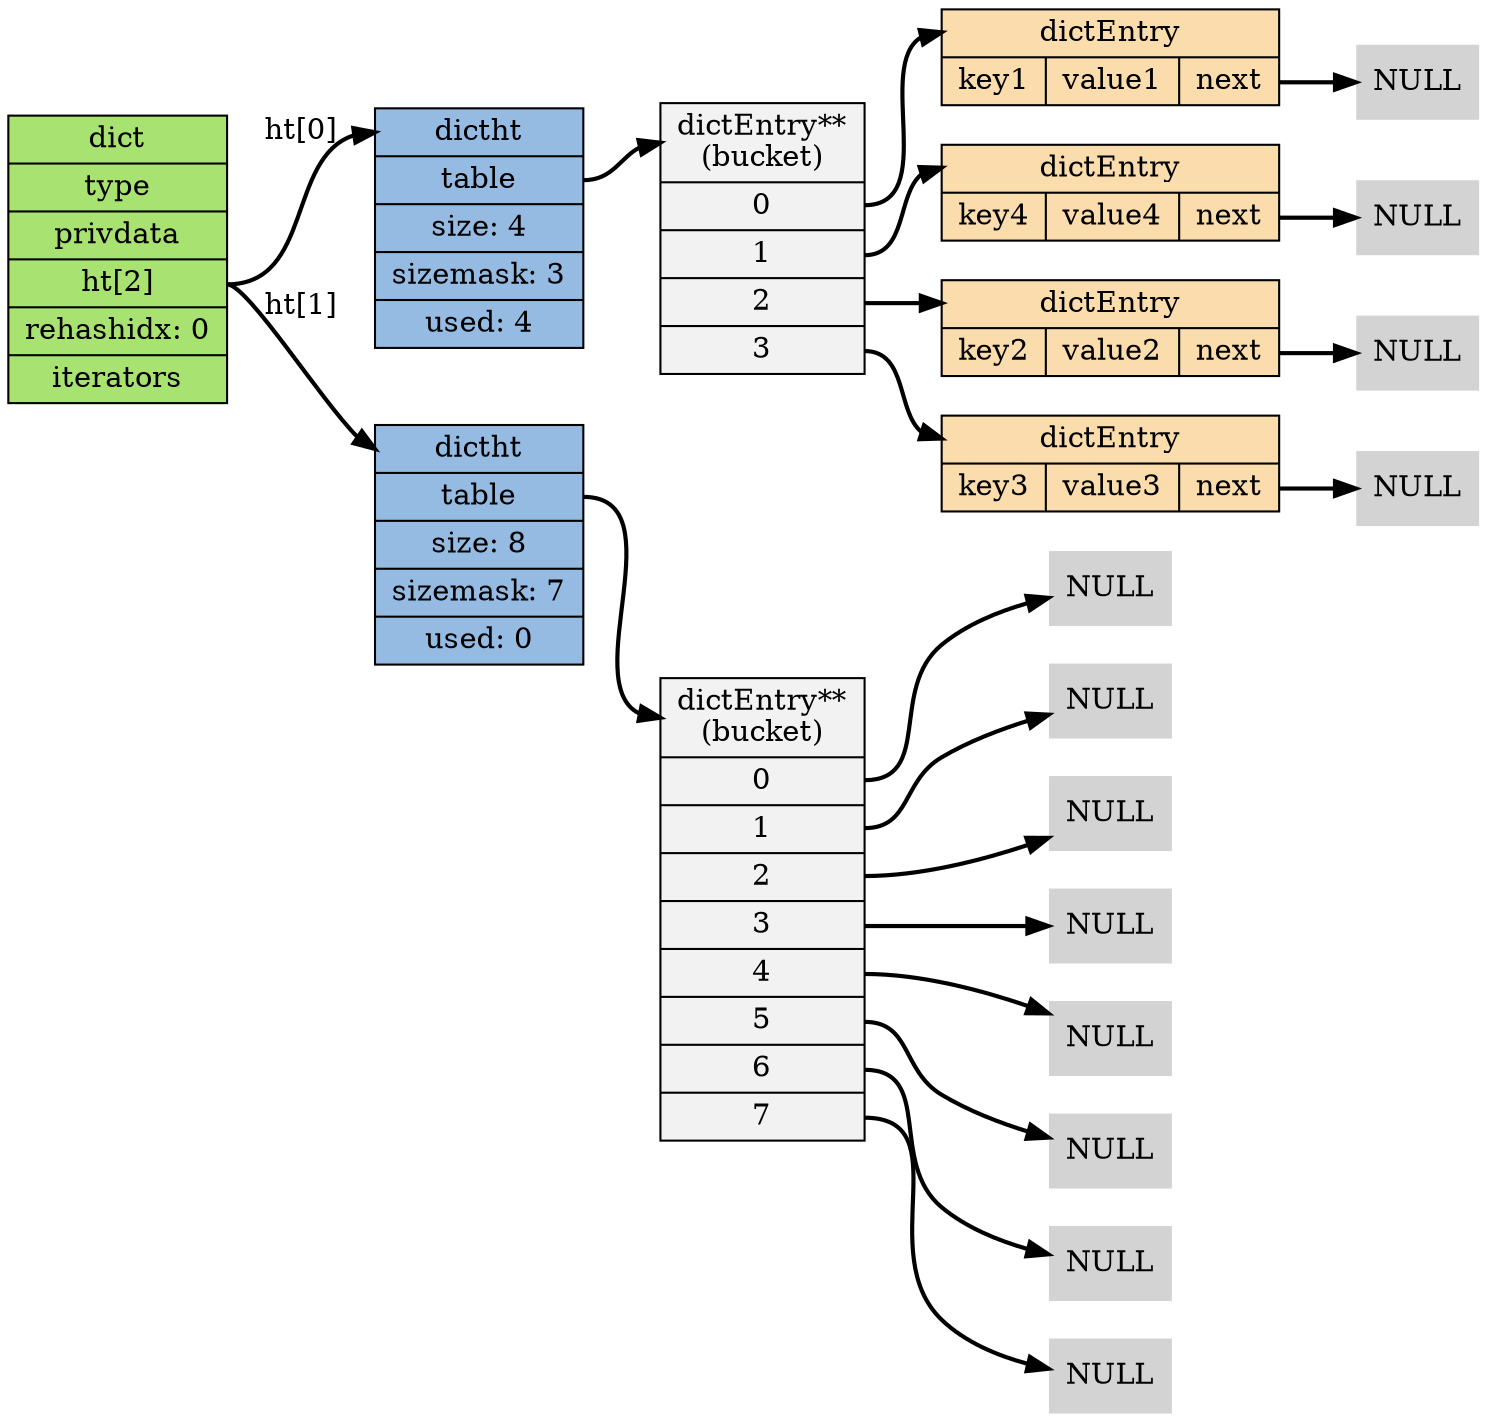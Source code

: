 digraph rehash_step_one {

    // setting

    rankdir = LR;

    node[shape=record, style = filled];

    edge [style = bold];

    // nodes

    dict [label="dict | type | privdata |<ht> ht[2] | rehashidx: 0 | iterators", fillcolor = "#A8E270"];

    ht0 [label="<dictht>dictht |<table> table | size: 4 | sizemask: 3 | used: 4", fillcolor = "#95BBE3"];

    ht1 [label="<dictht>dictht |<table> table | size: 8 | sizemask: 7 | used: 0", fillcolor = "#95BBE3"];

    bucket [label="<head>dictEntry**\n(bucket) |<table0> 0 |<table1> 1 |<table2> 2 |<table3> 3 ", fillcolor = "#F2F2F2"];

    bucket1 [label="<head>dictEntry**\n(bucket) |<table0> 0 |<table1> 1 |<table2> 2 |<table3> 3 |<table4> 4 |<table5> 5 |<table6> 6 |<table7> 7", fillcolor = "#F2F2F2"];

    pair_1 [label="<head>dictEntry |{key1 | value1 |<next>next}", fillcolor = "#FADCAD"];

    pair_2 [label="<head>dictEntry |{key2 | value2 |<next>next}", fillcolor = "#FADCAD"];

    pair_3 [label="<head>dictEntry |{key3 | value3 |<next>next}", fillcolor = "#FADCAD"];

    pair_4 [label="<head>dictEntry |{key4 | value4 |<next>next}", fillcolor = "#FADCAD"];

    // null for bucket 0
    null0 [label="NULL", shape=plaintext];
    null1 [label="NULL", shape=plaintext];
    null2 [label="NULL", shape=plaintext];
    null3 [label="NULL", shape=plaintext];

    // null for bucket 1
    null10 [label="NULL", shape=plaintext];
    null11 [label="NULL", shape=plaintext];
    null12 [label="NULL", shape=plaintext];
    null13 [label="NULL", shape=plaintext];
    null14 [label="NULL", shape=plaintext];
    null15 [label="NULL", shape=plaintext];
    null16 [label="NULL", shape=plaintext];
    null17 [label="NULL", shape=plaintext];

    // lines

    dict:ht -> ht0:dictht [label="ht[0]"];
    dict:ht -> ht1:dictht [label="ht[1]"];

    ht0:table -> bucket:head;

    ht1:table -> bucket1:head;

    bucket:table0 -> pair_1:head; pair_1:next -> null0;

    bucket:table1 -> pair_4:head; pair_4:next -> null1;

    bucket:table2 -> pair_2:head; pair_2:next -> null2;

    bucket:table3 -> pair_3:head; pair_3:next -> null3;

    bucket1:table0 -> null10;
    bucket1:table1 -> null11;
    bucket1:table2 -> null12;
    bucket1:table3 -> null13;
    bucket1:table4 -> null14;
    bucket1:table5 -> null15;
    bucket1:table6 -> null16;
    bucket1:table7 -> null17;

}
